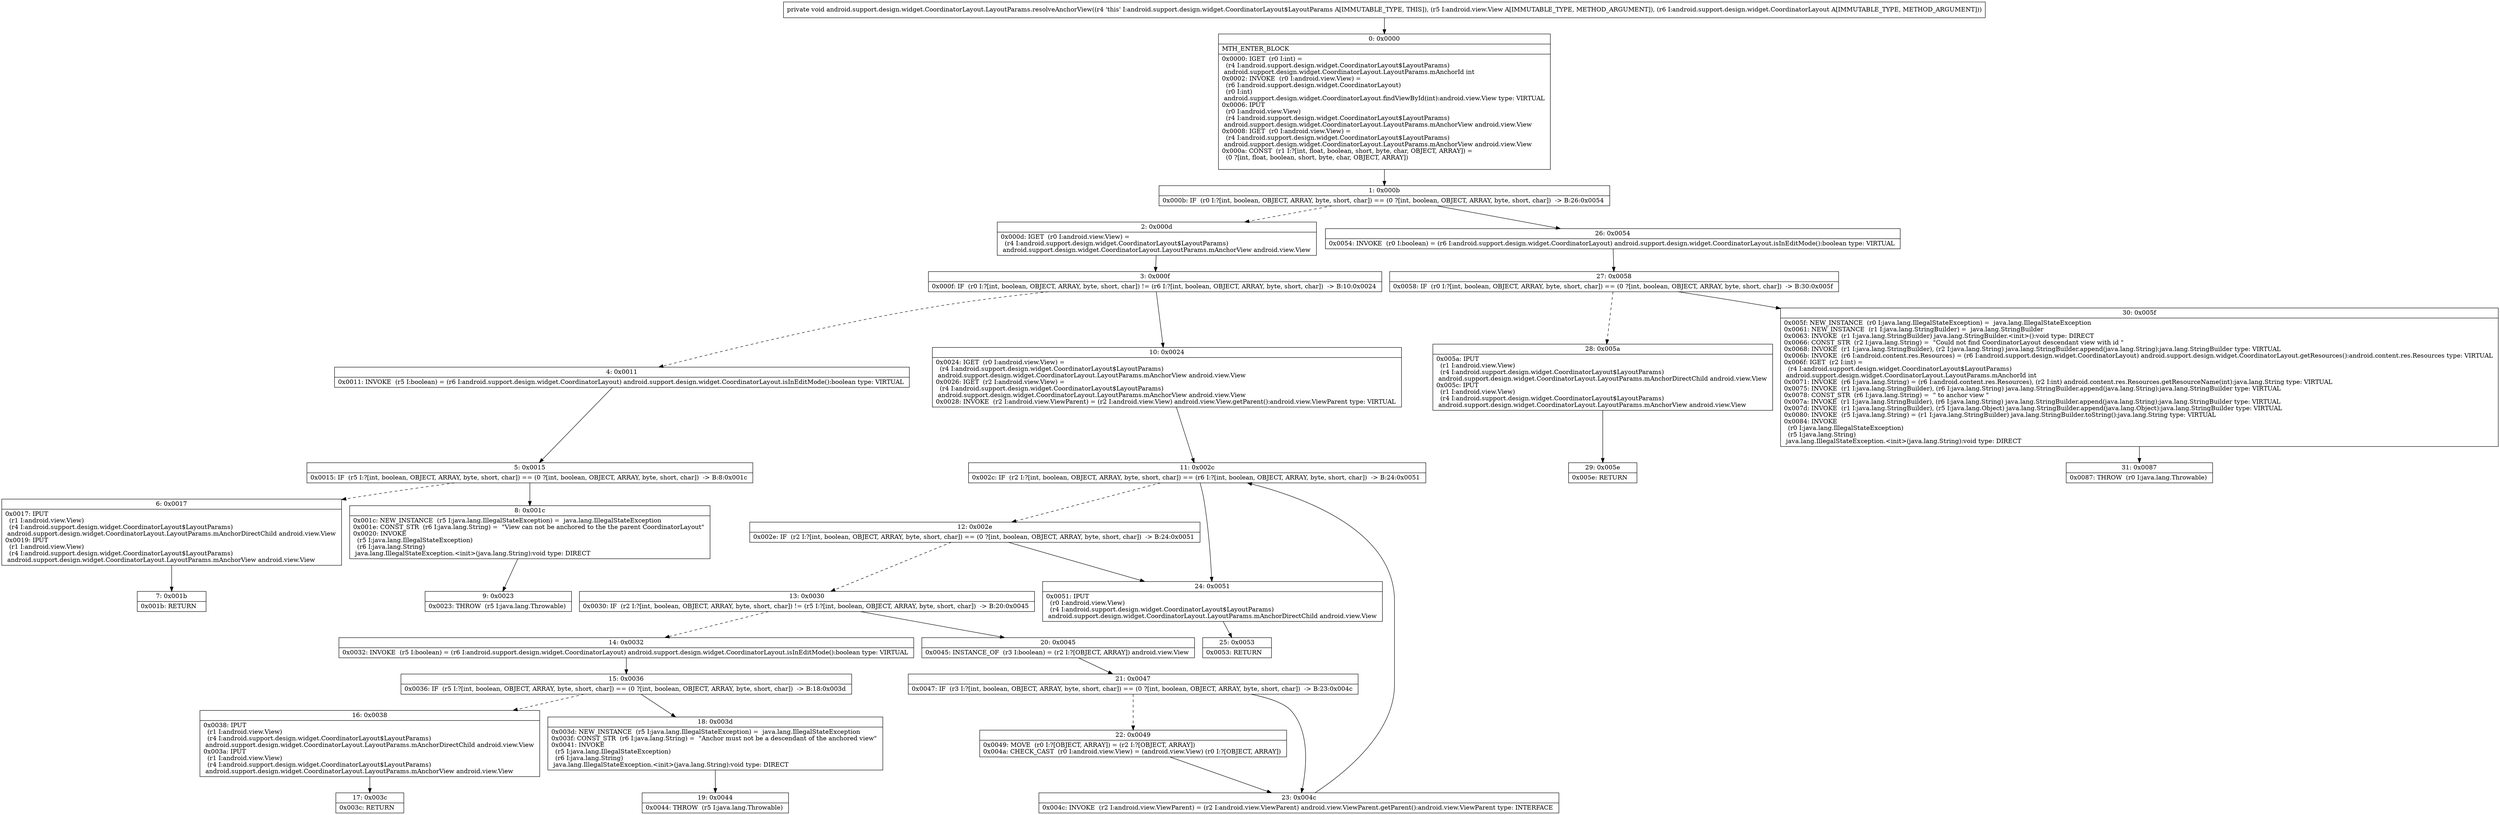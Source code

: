 digraph "CFG forandroid.support.design.widget.CoordinatorLayout.LayoutParams.resolveAnchorView(Landroid\/view\/View;Landroid\/support\/design\/widget\/CoordinatorLayout;)V" {
Node_0 [shape=record,label="{0\:\ 0x0000|MTH_ENTER_BLOCK\l|0x0000: IGET  (r0 I:int) = \l  (r4 I:android.support.design.widget.CoordinatorLayout$LayoutParams)\l android.support.design.widget.CoordinatorLayout.LayoutParams.mAnchorId int \l0x0002: INVOKE  (r0 I:android.view.View) = \l  (r6 I:android.support.design.widget.CoordinatorLayout)\l  (r0 I:int)\l android.support.design.widget.CoordinatorLayout.findViewById(int):android.view.View type: VIRTUAL \l0x0006: IPUT  \l  (r0 I:android.view.View)\l  (r4 I:android.support.design.widget.CoordinatorLayout$LayoutParams)\l android.support.design.widget.CoordinatorLayout.LayoutParams.mAnchorView android.view.View \l0x0008: IGET  (r0 I:android.view.View) = \l  (r4 I:android.support.design.widget.CoordinatorLayout$LayoutParams)\l android.support.design.widget.CoordinatorLayout.LayoutParams.mAnchorView android.view.View \l0x000a: CONST  (r1 I:?[int, float, boolean, short, byte, char, OBJECT, ARRAY]) = \l  (0 ?[int, float, boolean, short, byte, char, OBJECT, ARRAY])\l \l}"];
Node_1 [shape=record,label="{1\:\ 0x000b|0x000b: IF  (r0 I:?[int, boolean, OBJECT, ARRAY, byte, short, char]) == (0 ?[int, boolean, OBJECT, ARRAY, byte, short, char])  \-\> B:26:0x0054 \l}"];
Node_2 [shape=record,label="{2\:\ 0x000d|0x000d: IGET  (r0 I:android.view.View) = \l  (r4 I:android.support.design.widget.CoordinatorLayout$LayoutParams)\l android.support.design.widget.CoordinatorLayout.LayoutParams.mAnchorView android.view.View \l}"];
Node_3 [shape=record,label="{3\:\ 0x000f|0x000f: IF  (r0 I:?[int, boolean, OBJECT, ARRAY, byte, short, char]) != (r6 I:?[int, boolean, OBJECT, ARRAY, byte, short, char])  \-\> B:10:0x0024 \l}"];
Node_4 [shape=record,label="{4\:\ 0x0011|0x0011: INVOKE  (r5 I:boolean) = (r6 I:android.support.design.widget.CoordinatorLayout) android.support.design.widget.CoordinatorLayout.isInEditMode():boolean type: VIRTUAL \l}"];
Node_5 [shape=record,label="{5\:\ 0x0015|0x0015: IF  (r5 I:?[int, boolean, OBJECT, ARRAY, byte, short, char]) == (0 ?[int, boolean, OBJECT, ARRAY, byte, short, char])  \-\> B:8:0x001c \l}"];
Node_6 [shape=record,label="{6\:\ 0x0017|0x0017: IPUT  \l  (r1 I:android.view.View)\l  (r4 I:android.support.design.widget.CoordinatorLayout$LayoutParams)\l android.support.design.widget.CoordinatorLayout.LayoutParams.mAnchorDirectChild android.view.View \l0x0019: IPUT  \l  (r1 I:android.view.View)\l  (r4 I:android.support.design.widget.CoordinatorLayout$LayoutParams)\l android.support.design.widget.CoordinatorLayout.LayoutParams.mAnchorView android.view.View \l}"];
Node_7 [shape=record,label="{7\:\ 0x001b|0x001b: RETURN   \l}"];
Node_8 [shape=record,label="{8\:\ 0x001c|0x001c: NEW_INSTANCE  (r5 I:java.lang.IllegalStateException) =  java.lang.IllegalStateException \l0x001e: CONST_STR  (r6 I:java.lang.String) =  \"View can not be anchored to the the parent CoordinatorLayout\" \l0x0020: INVOKE  \l  (r5 I:java.lang.IllegalStateException)\l  (r6 I:java.lang.String)\l java.lang.IllegalStateException.\<init\>(java.lang.String):void type: DIRECT \l}"];
Node_9 [shape=record,label="{9\:\ 0x0023|0x0023: THROW  (r5 I:java.lang.Throwable) \l}"];
Node_10 [shape=record,label="{10\:\ 0x0024|0x0024: IGET  (r0 I:android.view.View) = \l  (r4 I:android.support.design.widget.CoordinatorLayout$LayoutParams)\l android.support.design.widget.CoordinatorLayout.LayoutParams.mAnchorView android.view.View \l0x0026: IGET  (r2 I:android.view.View) = \l  (r4 I:android.support.design.widget.CoordinatorLayout$LayoutParams)\l android.support.design.widget.CoordinatorLayout.LayoutParams.mAnchorView android.view.View \l0x0028: INVOKE  (r2 I:android.view.ViewParent) = (r2 I:android.view.View) android.view.View.getParent():android.view.ViewParent type: VIRTUAL \l}"];
Node_11 [shape=record,label="{11\:\ 0x002c|0x002c: IF  (r2 I:?[int, boolean, OBJECT, ARRAY, byte, short, char]) == (r6 I:?[int, boolean, OBJECT, ARRAY, byte, short, char])  \-\> B:24:0x0051 \l}"];
Node_12 [shape=record,label="{12\:\ 0x002e|0x002e: IF  (r2 I:?[int, boolean, OBJECT, ARRAY, byte, short, char]) == (0 ?[int, boolean, OBJECT, ARRAY, byte, short, char])  \-\> B:24:0x0051 \l}"];
Node_13 [shape=record,label="{13\:\ 0x0030|0x0030: IF  (r2 I:?[int, boolean, OBJECT, ARRAY, byte, short, char]) != (r5 I:?[int, boolean, OBJECT, ARRAY, byte, short, char])  \-\> B:20:0x0045 \l}"];
Node_14 [shape=record,label="{14\:\ 0x0032|0x0032: INVOKE  (r5 I:boolean) = (r6 I:android.support.design.widget.CoordinatorLayout) android.support.design.widget.CoordinatorLayout.isInEditMode():boolean type: VIRTUAL \l}"];
Node_15 [shape=record,label="{15\:\ 0x0036|0x0036: IF  (r5 I:?[int, boolean, OBJECT, ARRAY, byte, short, char]) == (0 ?[int, boolean, OBJECT, ARRAY, byte, short, char])  \-\> B:18:0x003d \l}"];
Node_16 [shape=record,label="{16\:\ 0x0038|0x0038: IPUT  \l  (r1 I:android.view.View)\l  (r4 I:android.support.design.widget.CoordinatorLayout$LayoutParams)\l android.support.design.widget.CoordinatorLayout.LayoutParams.mAnchorDirectChild android.view.View \l0x003a: IPUT  \l  (r1 I:android.view.View)\l  (r4 I:android.support.design.widget.CoordinatorLayout$LayoutParams)\l android.support.design.widget.CoordinatorLayout.LayoutParams.mAnchorView android.view.View \l}"];
Node_17 [shape=record,label="{17\:\ 0x003c|0x003c: RETURN   \l}"];
Node_18 [shape=record,label="{18\:\ 0x003d|0x003d: NEW_INSTANCE  (r5 I:java.lang.IllegalStateException) =  java.lang.IllegalStateException \l0x003f: CONST_STR  (r6 I:java.lang.String) =  \"Anchor must not be a descendant of the anchored view\" \l0x0041: INVOKE  \l  (r5 I:java.lang.IllegalStateException)\l  (r6 I:java.lang.String)\l java.lang.IllegalStateException.\<init\>(java.lang.String):void type: DIRECT \l}"];
Node_19 [shape=record,label="{19\:\ 0x0044|0x0044: THROW  (r5 I:java.lang.Throwable) \l}"];
Node_20 [shape=record,label="{20\:\ 0x0045|0x0045: INSTANCE_OF  (r3 I:boolean) = (r2 I:?[OBJECT, ARRAY]) android.view.View \l}"];
Node_21 [shape=record,label="{21\:\ 0x0047|0x0047: IF  (r3 I:?[int, boolean, OBJECT, ARRAY, byte, short, char]) == (0 ?[int, boolean, OBJECT, ARRAY, byte, short, char])  \-\> B:23:0x004c \l}"];
Node_22 [shape=record,label="{22\:\ 0x0049|0x0049: MOVE  (r0 I:?[OBJECT, ARRAY]) = (r2 I:?[OBJECT, ARRAY]) \l0x004a: CHECK_CAST  (r0 I:android.view.View) = (android.view.View) (r0 I:?[OBJECT, ARRAY]) \l}"];
Node_23 [shape=record,label="{23\:\ 0x004c|0x004c: INVOKE  (r2 I:android.view.ViewParent) = (r2 I:android.view.ViewParent) android.view.ViewParent.getParent():android.view.ViewParent type: INTERFACE \l}"];
Node_24 [shape=record,label="{24\:\ 0x0051|0x0051: IPUT  \l  (r0 I:android.view.View)\l  (r4 I:android.support.design.widget.CoordinatorLayout$LayoutParams)\l android.support.design.widget.CoordinatorLayout.LayoutParams.mAnchorDirectChild android.view.View \l}"];
Node_25 [shape=record,label="{25\:\ 0x0053|0x0053: RETURN   \l}"];
Node_26 [shape=record,label="{26\:\ 0x0054|0x0054: INVOKE  (r0 I:boolean) = (r6 I:android.support.design.widget.CoordinatorLayout) android.support.design.widget.CoordinatorLayout.isInEditMode():boolean type: VIRTUAL \l}"];
Node_27 [shape=record,label="{27\:\ 0x0058|0x0058: IF  (r0 I:?[int, boolean, OBJECT, ARRAY, byte, short, char]) == (0 ?[int, boolean, OBJECT, ARRAY, byte, short, char])  \-\> B:30:0x005f \l}"];
Node_28 [shape=record,label="{28\:\ 0x005a|0x005a: IPUT  \l  (r1 I:android.view.View)\l  (r4 I:android.support.design.widget.CoordinatorLayout$LayoutParams)\l android.support.design.widget.CoordinatorLayout.LayoutParams.mAnchorDirectChild android.view.View \l0x005c: IPUT  \l  (r1 I:android.view.View)\l  (r4 I:android.support.design.widget.CoordinatorLayout$LayoutParams)\l android.support.design.widget.CoordinatorLayout.LayoutParams.mAnchorView android.view.View \l}"];
Node_29 [shape=record,label="{29\:\ 0x005e|0x005e: RETURN   \l}"];
Node_30 [shape=record,label="{30\:\ 0x005f|0x005f: NEW_INSTANCE  (r0 I:java.lang.IllegalStateException) =  java.lang.IllegalStateException \l0x0061: NEW_INSTANCE  (r1 I:java.lang.StringBuilder) =  java.lang.StringBuilder \l0x0063: INVOKE  (r1 I:java.lang.StringBuilder) java.lang.StringBuilder.\<init\>():void type: DIRECT \l0x0066: CONST_STR  (r2 I:java.lang.String) =  \"Could not find CoordinatorLayout descendant view with id \" \l0x0068: INVOKE  (r1 I:java.lang.StringBuilder), (r2 I:java.lang.String) java.lang.StringBuilder.append(java.lang.String):java.lang.StringBuilder type: VIRTUAL \l0x006b: INVOKE  (r6 I:android.content.res.Resources) = (r6 I:android.support.design.widget.CoordinatorLayout) android.support.design.widget.CoordinatorLayout.getResources():android.content.res.Resources type: VIRTUAL \l0x006f: IGET  (r2 I:int) = \l  (r4 I:android.support.design.widget.CoordinatorLayout$LayoutParams)\l android.support.design.widget.CoordinatorLayout.LayoutParams.mAnchorId int \l0x0071: INVOKE  (r6 I:java.lang.String) = (r6 I:android.content.res.Resources), (r2 I:int) android.content.res.Resources.getResourceName(int):java.lang.String type: VIRTUAL \l0x0075: INVOKE  (r1 I:java.lang.StringBuilder), (r6 I:java.lang.String) java.lang.StringBuilder.append(java.lang.String):java.lang.StringBuilder type: VIRTUAL \l0x0078: CONST_STR  (r6 I:java.lang.String) =  \" to anchor view \" \l0x007a: INVOKE  (r1 I:java.lang.StringBuilder), (r6 I:java.lang.String) java.lang.StringBuilder.append(java.lang.String):java.lang.StringBuilder type: VIRTUAL \l0x007d: INVOKE  (r1 I:java.lang.StringBuilder), (r5 I:java.lang.Object) java.lang.StringBuilder.append(java.lang.Object):java.lang.StringBuilder type: VIRTUAL \l0x0080: INVOKE  (r5 I:java.lang.String) = (r1 I:java.lang.StringBuilder) java.lang.StringBuilder.toString():java.lang.String type: VIRTUAL \l0x0084: INVOKE  \l  (r0 I:java.lang.IllegalStateException)\l  (r5 I:java.lang.String)\l java.lang.IllegalStateException.\<init\>(java.lang.String):void type: DIRECT \l}"];
Node_31 [shape=record,label="{31\:\ 0x0087|0x0087: THROW  (r0 I:java.lang.Throwable) \l}"];
MethodNode[shape=record,label="{private void android.support.design.widget.CoordinatorLayout.LayoutParams.resolveAnchorView((r4 'this' I:android.support.design.widget.CoordinatorLayout$LayoutParams A[IMMUTABLE_TYPE, THIS]), (r5 I:android.view.View A[IMMUTABLE_TYPE, METHOD_ARGUMENT]), (r6 I:android.support.design.widget.CoordinatorLayout A[IMMUTABLE_TYPE, METHOD_ARGUMENT])) }"];
MethodNode -> Node_0;
Node_0 -> Node_1;
Node_1 -> Node_2[style=dashed];
Node_1 -> Node_26;
Node_2 -> Node_3;
Node_3 -> Node_4[style=dashed];
Node_3 -> Node_10;
Node_4 -> Node_5;
Node_5 -> Node_6[style=dashed];
Node_5 -> Node_8;
Node_6 -> Node_7;
Node_8 -> Node_9;
Node_10 -> Node_11;
Node_11 -> Node_12[style=dashed];
Node_11 -> Node_24;
Node_12 -> Node_13[style=dashed];
Node_12 -> Node_24;
Node_13 -> Node_14[style=dashed];
Node_13 -> Node_20;
Node_14 -> Node_15;
Node_15 -> Node_16[style=dashed];
Node_15 -> Node_18;
Node_16 -> Node_17;
Node_18 -> Node_19;
Node_20 -> Node_21;
Node_21 -> Node_22[style=dashed];
Node_21 -> Node_23;
Node_22 -> Node_23;
Node_23 -> Node_11;
Node_24 -> Node_25;
Node_26 -> Node_27;
Node_27 -> Node_28[style=dashed];
Node_27 -> Node_30;
Node_28 -> Node_29;
Node_30 -> Node_31;
}

